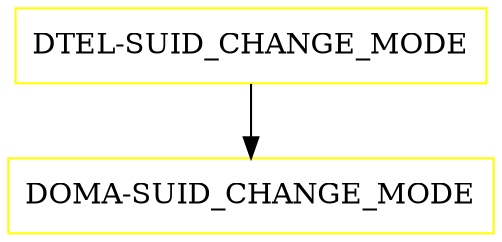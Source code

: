 digraph G {
  "DTEL-SUID_CHANGE_MODE" [shape=box,color=yellow];
  "DOMA-SUID_CHANGE_MODE" [shape=box,color=yellow,URL="./DOMA_SUID_CHANGE_MODE.html"];
  "DTEL-SUID_CHANGE_MODE" -> "DOMA-SUID_CHANGE_MODE";
}
